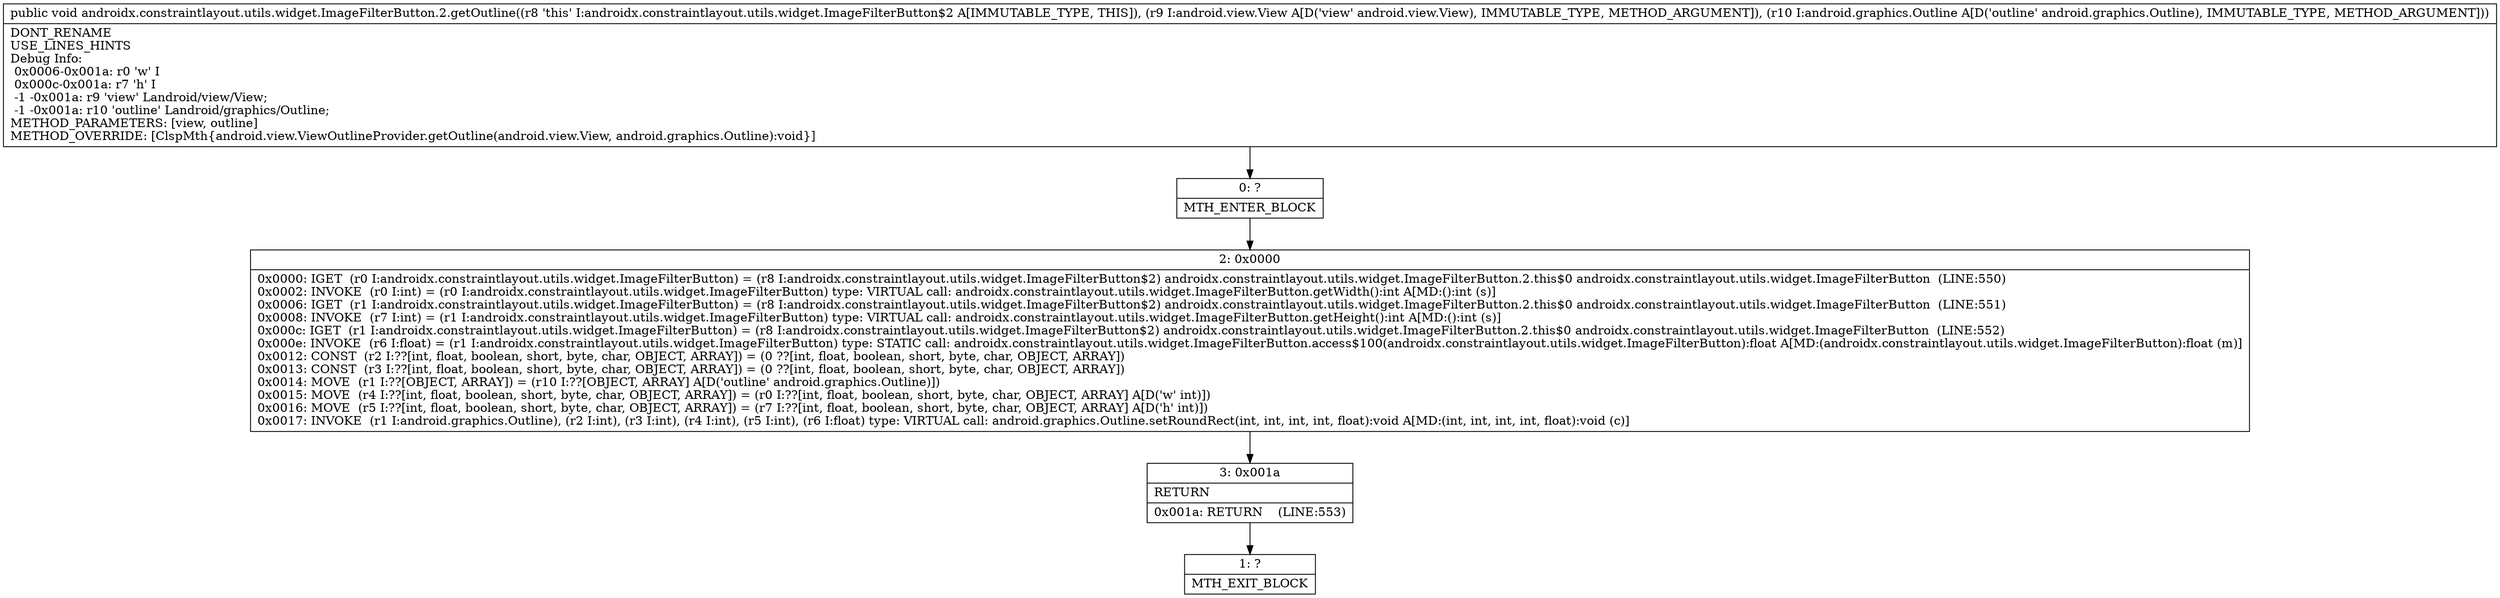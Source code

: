 digraph "CFG forandroidx.constraintlayout.utils.widget.ImageFilterButton.2.getOutline(Landroid\/view\/View;Landroid\/graphics\/Outline;)V" {
Node_0 [shape=record,label="{0\:\ ?|MTH_ENTER_BLOCK\l}"];
Node_2 [shape=record,label="{2\:\ 0x0000|0x0000: IGET  (r0 I:androidx.constraintlayout.utils.widget.ImageFilterButton) = (r8 I:androidx.constraintlayout.utils.widget.ImageFilterButton$2) androidx.constraintlayout.utils.widget.ImageFilterButton.2.this$0 androidx.constraintlayout.utils.widget.ImageFilterButton  (LINE:550)\l0x0002: INVOKE  (r0 I:int) = (r0 I:androidx.constraintlayout.utils.widget.ImageFilterButton) type: VIRTUAL call: androidx.constraintlayout.utils.widget.ImageFilterButton.getWidth():int A[MD:():int (s)]\l0x0006: IGET  (r1 I:androidx.constraintlayout.utils.widget.ImageFilterButton) = (r8 I:androidx.constraintlayout.utils.widget.ImageFilterButton$2) androidx.constraintlayout.utils.widget.ImageFilterButton.2.this$0 androidx.constraintlayout.utils.widget.ImageFilterButton  (LINE:551)\l0x0008: INVOKE  (r7 I:int) = (r1 I:androidx.constraintlayout.utils.widget.ImageFilterButton) type: VIRTUAL call: androidx.constraintlayout.utils.widget.ImageFilterButton.getHeight():int A[MD:():int (s)]\l0x000c: IGET  (r1 I:androidx.constraintlayout.utils.widget.ImageFilterButton) = (r8 I:androidx.constraintlayout.utils.widget.ImageFilterButton$2) androidx.constraintlayout.utils.widget.ImageFilterButton.2.this$0 androidx.constraintlayout.utils.widget.ImageFilterButton  (LINE:552)\l0x000e: INVOKE  (r6 I:float) = (r1 I:androidx.constraintlayout.utils.widget.ImageFilterButton) type: STATIC call: androidx.constraintlayout.utils.widget.ImageFilterButton.access$100(androidx.constraintlayout.utils.widget.ImageFilterButton):float A[MD:(androidx.constraintlayout.utils.widget.ImageFilterButton):float (m)]\l0x0012: CONST  (r2 I:??[int, float, boolean, short, byte, char, OBJECT, ARRAY]) = (0 ??[int, float, boolean, short, byte, char, OBJECT, ARRAY]) \l0x0013: CONST  (r3 I:??[int, float, boolean, short, byte, char, OBJECT, ARRAY]) = (0 ??[int, float, boolean, short, byte, char, OBJECT, ARRAY]) \l0x0014: MOVE  (r1 I:??[OBJECT, ARRAY]) = (r10 I:??[OBJECT, ARRAY] A[D('outline' android.graphics.Outline)]) \l0x0015: MOVE  (r4 I:??[int, float, boolean, short, byte, char, OBJECT, ARRAY]) = (r0 I:??[int, float, boolean, short, byte, char, OBJECT, ARRAY] A[D('w' int)]) \l0x0016: MOVE  (r5 I:??[int, float, boolean, short, byte, char, OBJECT, ARRAY]) = (r7 I:??[int, float, boolean, short, byte, char, OBJECT, ARRAY] A[D('h' int)]) \l0x0017: INVOKE  (r1 I:android.graphics.Outline), (r2 I:int), (r3 I:int), (r4 I:int), (r5 I:int), (r6 I:float) type: VIRTUAL call: android.graphics.Outline.setRoundRect(int, int, int, int, float):void A[MD:(int, int, int, int, float):void (c)]\l}"];
Node_3 [shape=record,label="{3\:\ 0x001a|RETURN\l|0x001a: RETURN    (LINE:553)\l}"];
Node_1 [shape=record,label="{1\:\ ?|MTH_EXIT_BLOCK\l}"];
MethodNode[shape=record,label="{public void androidx.constraintlayout.utils.widget.ImageFilterButton.2.getOutline((r8 'this' I:androidx.constraintlayout.utils.widget.ImageFilterButton$2 A[IMMUTABLE_TYPE, THIS]), (r9 I:android.view.View A[D('view' android.view.View), IMMUTABLE_TYPE, METHOD_ARGUMENT]), (r10 I:android.graphics.Outline A[D('outline' android.graphics.Outline), IMMUTABLE_TYPE, METHOD_ARGUMENT]))  | DONT_RENAME\lUSE_LINES_HINTS\lDebug Info:\l  0x0006\-0x001a: r0 'w' I\l  0x000c\-0x001a: r7 'h' I\l  \-1 \-0x001a: r9 'view' Landroid\/view\/View;\l  \-1 \-0x001a: r10 'outline' Landroid\/graphics\/Outline;\lMETHOD_PARAMETERS: [view, outline]\lMETHOD_OVERRIDE: [ClspMth\{android.view.ViewOutlineProvider.getOutline(android.view.View, android.graphics.Outline):void\}]\l}"];
MethodNode -> Node_0;Node_0 -> Node_2;
Node_2 -> Node_3;
Node_3 -> Node_1;
}

